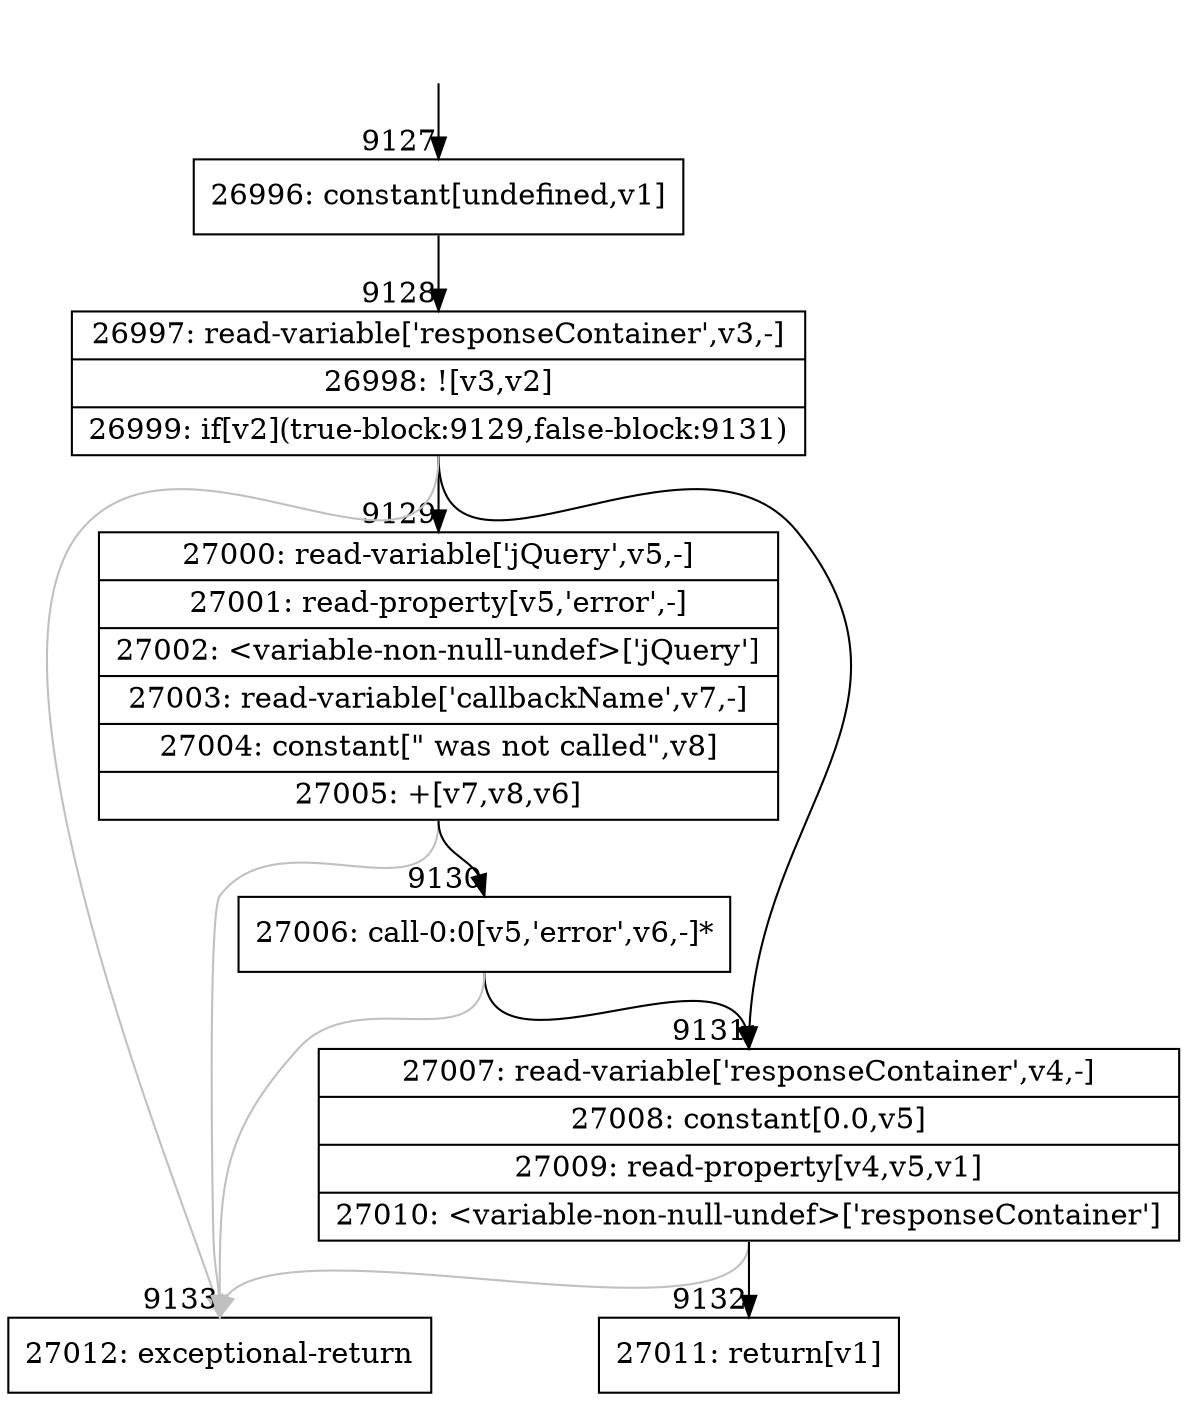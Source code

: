 digraph {
rankdir="TD"
BB_entry567[shape=none,label=""];
BB_entry567 -> BB9127 [tailport=s, headport=n, headlabel="    9127"]
BB9127 [shape=record label="{26996: constant[undefined,v1]}" ] 
BB9127 -> BB9128 [tailport=s, headport=n, headlabel="      9128"]
BB9128 [shape=record label="{26997: read-variable['responseContainer',v3,-]|26998: ![v3,v2]|26999: if[v2](true-block:9129,false-block:9131)}" ] 
BB9128 -> BB9129 [tailport=s, headport=n, headlabel="      9129"]
BB9128 -> BB9131 [tailport=s, headport=n, headlabel="      9131"]
BB9128 -> BB9133 [tailport=s, headport=n, color=gray, headlabel="      9133"]
BB9129 [shape=record label="{27000: read-variable['jQuery',v5,-]|27001: read-property[v5,'error',-]|27002: \<variable-non-null-undef\>['jQuery']|27003: read-variable['callbackName',v7,-]|27004: constant[\" was not called\",v8]|27005: +[v7,v8,v6]}" ] 
BB9129 -> BB9130 [tailport=s, headport=n, headlabel="      9130"]
BB9129 -> BB9133 [tailport=s, headport=n, color=gray]
BB9130 [shape=record label="{27006: call-0:0[v5,'error',v6,-]*}" ] 
BB9130 -> BB9131 [tailport=s, headport=n]
BB9130 -> BB9133 [tailport=s, headport=n, color=gray]
BB9131 [shape=record label="{27007: read-variable['responseContainer',v4,-]|27008: constant[0.0,v5]|27009: read-property[v4,v5,v1]|27010: \<variable-non-null-undef\>['responseContainer']}" ] 
BB9131 -> BB9132 [tailport=s, headport=n, headlabel="      9132"]
BB9131 -> BB9133 [tailport=s, headport=n, color=gray]
BB9132 [shape=record label="{27011: return[v1]}" ] 
BB9133 [shape=record label="{27012: exceptional-return}" ] 
}
